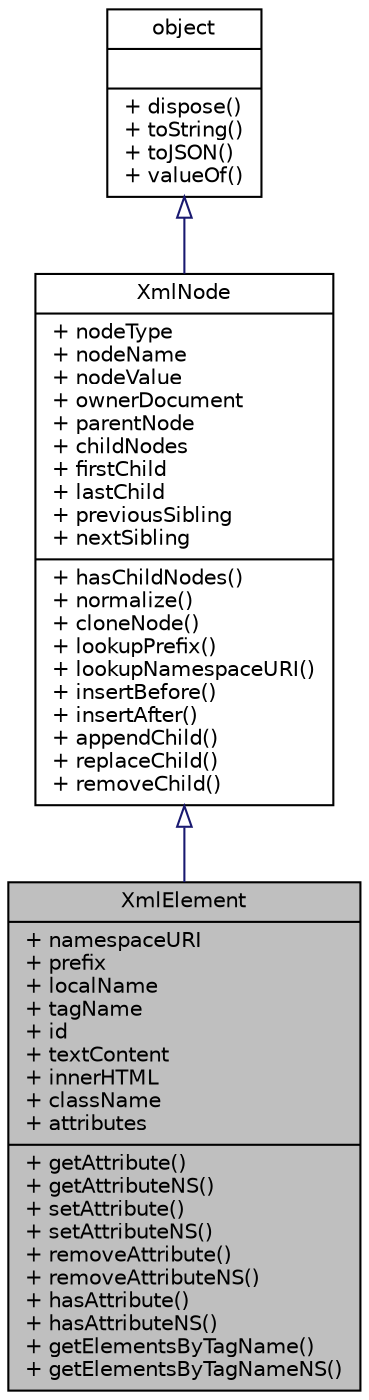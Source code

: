 digraph "XmlElement"
{
  edge [fontname="Helvetica",fontsize="10",labelfontname="Helvetica",labelfontsize="10"];
  node [fontname="Helvetica",fontsize="10",shape=record];
  Node1 [label="{XmlElement\n|+ namespaceURI\l+ prefix\l+ localName\l+ tagName\l+ id\l+ textContent\l+ innerHTML\l+ className\l+ attributes\l|+ getAttribute()\l+ getAttributeNS()\l+ setAttribute()\l+ setAttributeNS()\l+ removeAttribute()\l+ removeAttributeNS()\l+ hasAttribute()\l+ hasAttributeNS()\l+ getElementsByTagName()\l+ getElementsByTagNameNS()\l}",height=0.2,width=0.4,color="black", fillcolor="grey75", style="filled", fontcolor="black"];
  Node2 -> Node1 [dir="back",color="midnightblue",fontsize="10",style="solid",arrowtail="onormal",fontname="Helvetica"];
  Node2 [label="{XmlNode\n|+ nodeType\l+ nodeName\l+ nodeValue\l+ ownerDocument\l+ parentNode\l+ childNodes\l+ firstChild\l+ lastChild\l+ previousSibling\l+ nextSibling\l|+ hasChildNodes()\l+ normalize()\l+ cloneNode()\l+ lookupPrefix()\l+ lookupNamespaceURI()\l+ insertBefore()\l+ insertAfter()\l+ appendChild()\l+ replaceChild()\l+ removeChild()\l}",height=0.2,width=0.4,color="black", fillcolor="white", style="filled",URL="$dc/d8f/interfaceXmlNode.html",tooltip="XmlNode 对象是整个 DOM 的基础数据类型 "];
  Node3 -> Node2 [dir="back",color="midnightblue",fontsize="10",style="solid",arrowtail="onormal",fontname="Helvetica"];
  Node3 [label="{object\n||+ dispose()\l+ toString()\l+ toJSON()\l+ valueOf()\l}",height=0.2,width=0.4,color="black", fillcolor="white", style="filled",URL="$db/d38/interfaceobject.html",tooltip="基础对象，所有对象均继承于此 "];
}
